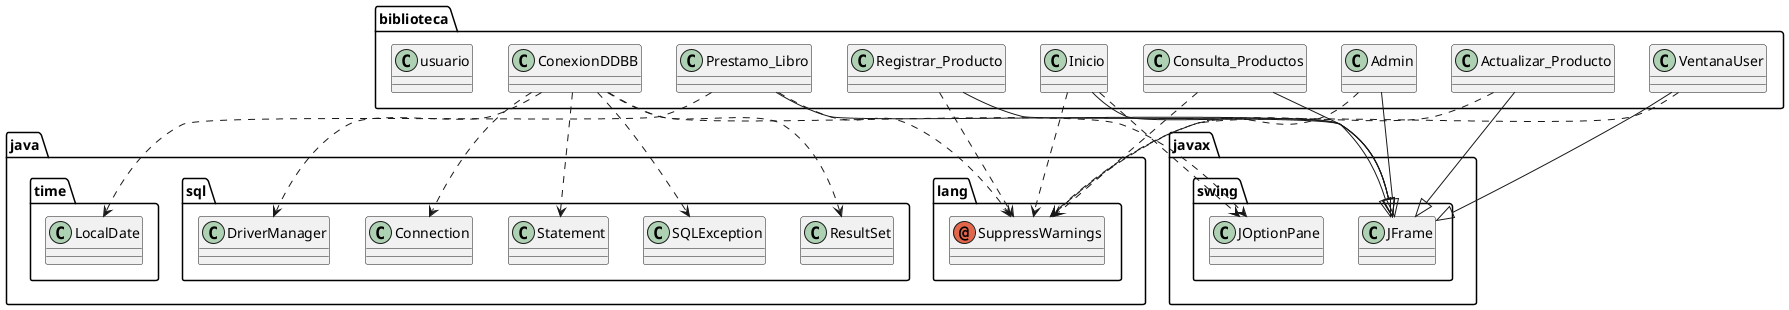 @startuml
annotation java.lang.SuppressWarnings
class biblioteca.Actualizar_Producto
class biblioteca.Admin
class biblioteca.ConexionDDBB
class biblioteca.Consulta_Productos
class biblioteca.Inicio
class biblioteca.Prestamo_Libro
class biblioteca.Registrar_Producto
class biblioteca.VentanaUser
class biblioteca.usuario
class java.sql.Connection
class java.sql.DriverManager
class java.sql.ResultSet
class java.sql.SQLException
class java.sql.Statement
class java.time.LocalDate
class javax.swing.JFrame
class javax.swing.JOptionPane
biblioteca.Actualizar_Producto ..> java.lang.SuppressWarnings
biblioteca.Actualizar_Producto --|> javax.swing.JFrame
biblioteca.Admin ..> java.lang.SuppressWarnings
biblioteca.Admin --|> javax.swing.JFrame
biblioteca.ConexionDDBB ..> java.sql.Connection
biblioteca.ConexionDDBB ..> java.sql.DriverManager
biblioteca.ConexionDDBB ..> java.sql.ResultSet
biblioteca.ConexionDDBB ..> java.sql.SQLException
biblioteca.ConexionDDBB ..> java.sql.Statement
biblioteca.ConexionDDBB ..> javax.swing.JOptionPane
biblioteca.Consulta_Productos ..> java.lang.SuppressWarnings
biblioteca.Consulta_Productos --|> javax.swing.JFrame
biblioteca.Inicio ..> java.lang.SuppressWarnings
biblioteca.Inicio --|> javax.swing.JFrame
biblioteca.Inicio ..> javax.swing.JOptionPane
biblioteca.Prestamo_Libro ..> java.lang.SuppressWarnings
biblioteca.Prestamo_Libro ..> java.time.LocalDate
biblioteca.Prestamo_Libro --|> javax.swing.JFrame
biblioteca.Registrar_Producto ..> java.lang.SuppressWarnings
biblioteca.Registrar_Producto --|> javax.swing.JFrame
biblioteca.VentanaUser ..> java.lang.SuppressWarnings
biblioteca.VentanaUser --|> javax.swing.JFrame
@enduml